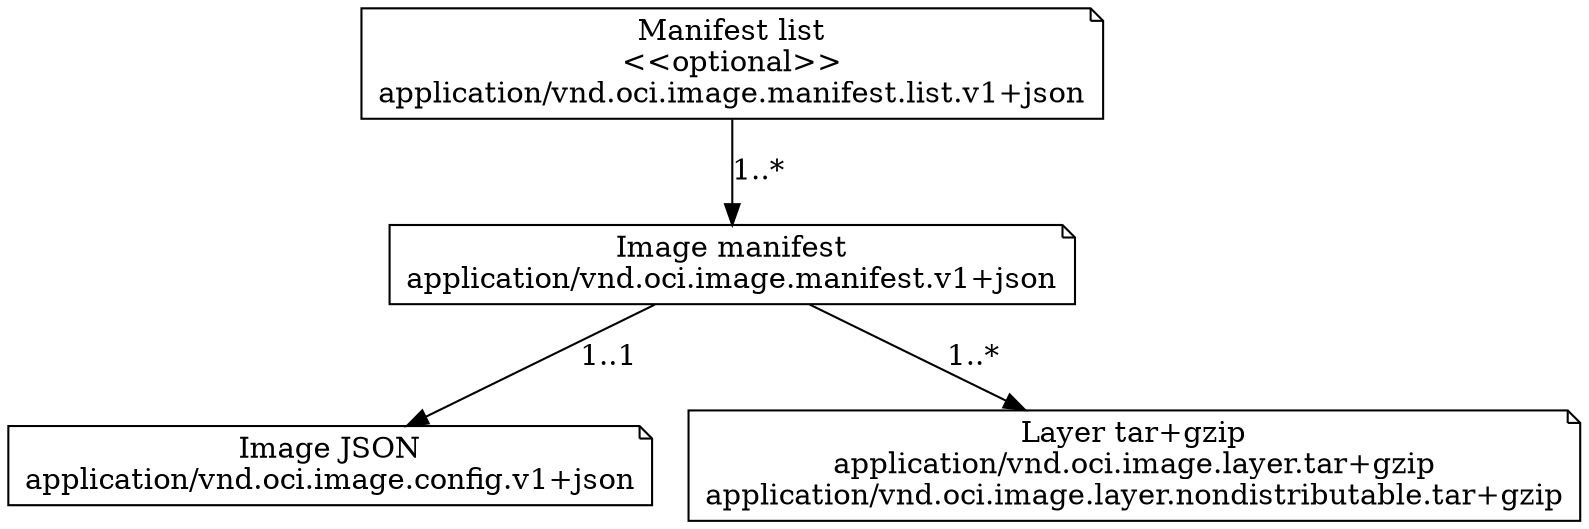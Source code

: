 digraph G {
  {
    manifestList [shape=note, label="Manifest list\n<<optional>>\napplication/vnd.oci.image.manifest.list.v1+json"]
    manifest [shape=note, label="Image manifest\napplication/vnd.oci.image.manifest.v1+json"]
    config [shape=note, label="Image JSON\napplication/vnd.oci.image.config.v1+json"]
    layer [shape=note, label="Layer tar+gzip\napplication/vnd.oci.image.layer.tar+gzip\napplication/vnd.oci.image.layer.nondistributable.tar+gzip"]
  }

  manifestList -> manifest [label="1..*"]
  manifest -> config [label="1..1"]
  manifest -> layer [label="1..*"]
}

